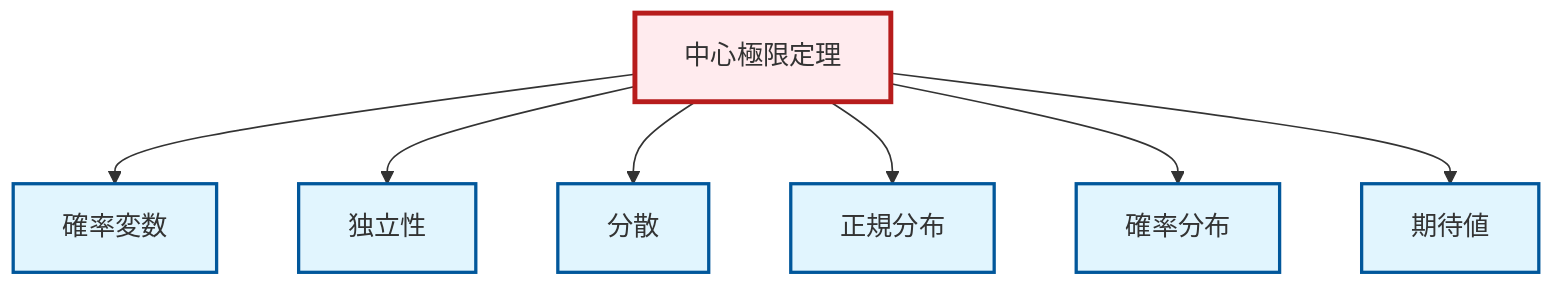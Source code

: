 graph TD
    classDef definition fill:#e1f5fe,stroke:#01579b,stroke-width:2px
    classDef theorem fill:#f3e5f5,stroke:#4a148c,stroke-width:2px
    classDef axiom fill:#fff3e0,stroke:#e65100,stroke-width:2px
    classDef example fill:#e8f5e9,stroke:#1b5e20,stroke-width:2px
    classDef current fill:#ffebee,stroke:#b71c1c,stroke-width:3px
    def-expectation["期待値"]:::definition
    def-probability-distribution["確率分布"]:::definition
    def-variance["分散"]:::definition
    thm-central-limit["中心極限定理"]:::theorem
    def-independence["独立性"]:::definition
    def-normal-distribution["正規分布"]:::definition
    def-random-variable["確率変数"]:::definition
    thm-central-limit --> def-random-variable
    thm-central-limit --> def-independence
    thm-central-limit --> def-variance
    thm-central-limit --> def-normal-distribution
    thm-central-limit --> def-probability-distribution
    thm-central-limit --> def-expectation
    class thm-central-limit current